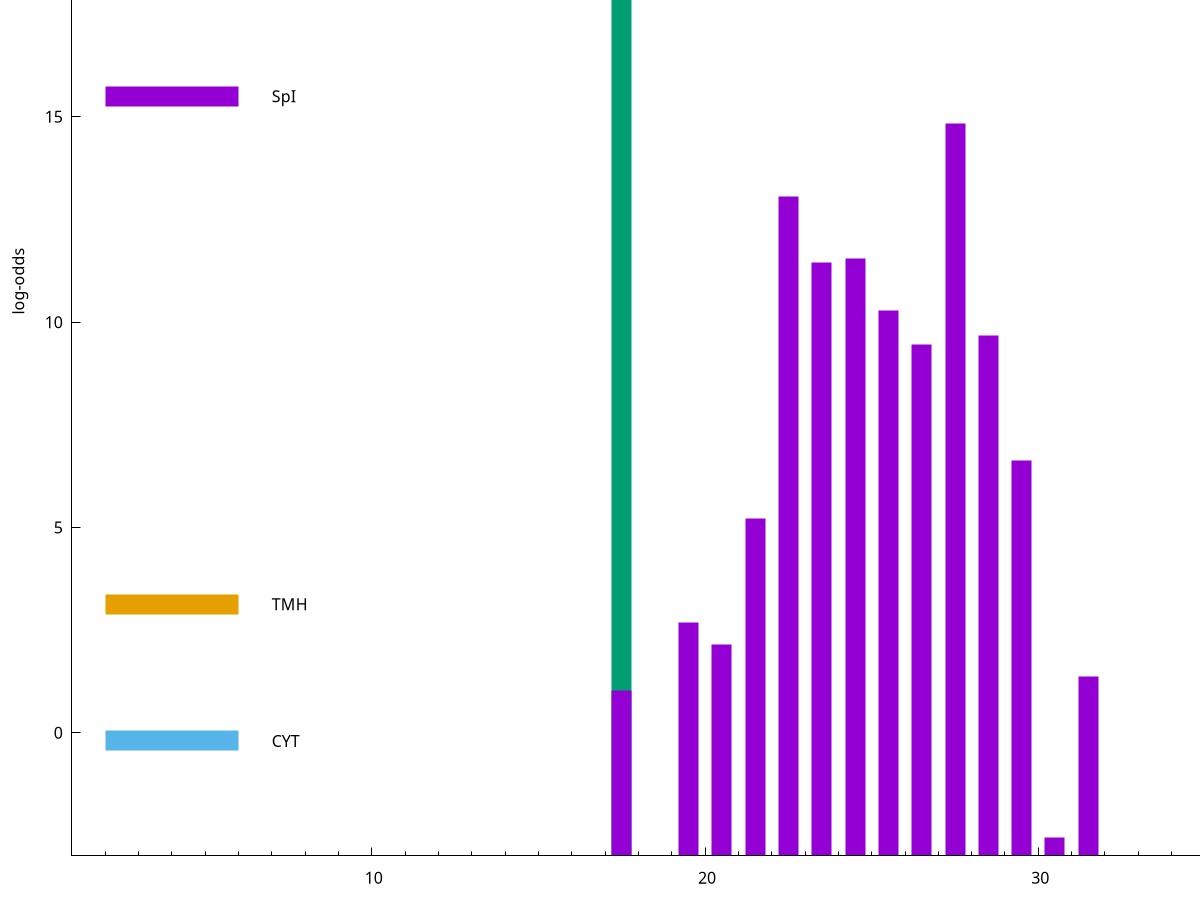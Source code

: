 set title "LipoP predictions for SRR4017837.gff"
set size 2., 1.4
set xrange [1:70] 
set mxtics 10
set yrange [-3:25]
set y2range [0:28]
set ylabel "log-odds"
set term postscript eps color solid "Helvetica" 30
set output "SRR4017837.gff10.eps"
set arrow from 2,19.5819 to 6,19.5819 nohead lt 2 lw 20
set label "SpII" at 7,19.5819
set arrow from 2,15.5028 to 6,15.5028 nohead lt 1 lw 20
set label "SpI" at 7,15.5028
set arrow from 2,3.13041 to 6,3.13041 nohead lt 4 lw 20
set label "TMH" at 7,3.13041
set arrow from 2,-0.200913 to 6,-0.200913 nohead lt 3 lw 20
set label "CYT" at 7,-0.200913
set arrow from 2,19.5819 to 6,19.5819 nohead lt 2 lw 20
set label "SpII" at 7,19.5819
# NOTE: The scores below are the log-odds scores with the threshold
# NOTE: subtracted (a hack to make gnuplot make the histogram all
# NOTE: look nice).
plot "-" axes x1y2 title "" with impulses lt 2 lw 20, "-" axes x1y2 title "" with impulses lt 1 lw 20
17.500000 22.581900
e
27.500000 17.833900
22.500000 16.058900
24.500000 14.545600
23.500000 14.444700
25.500000 13.281800
28.500000 12.666600
26.500000 12.467240
29.500000 9.621450
21.500000 8.216380
19.500000 5.674050
20.500000 5.159270
31.500000 4.367160
17.500000 4.024320
30.500000 0.459790
e
exit
